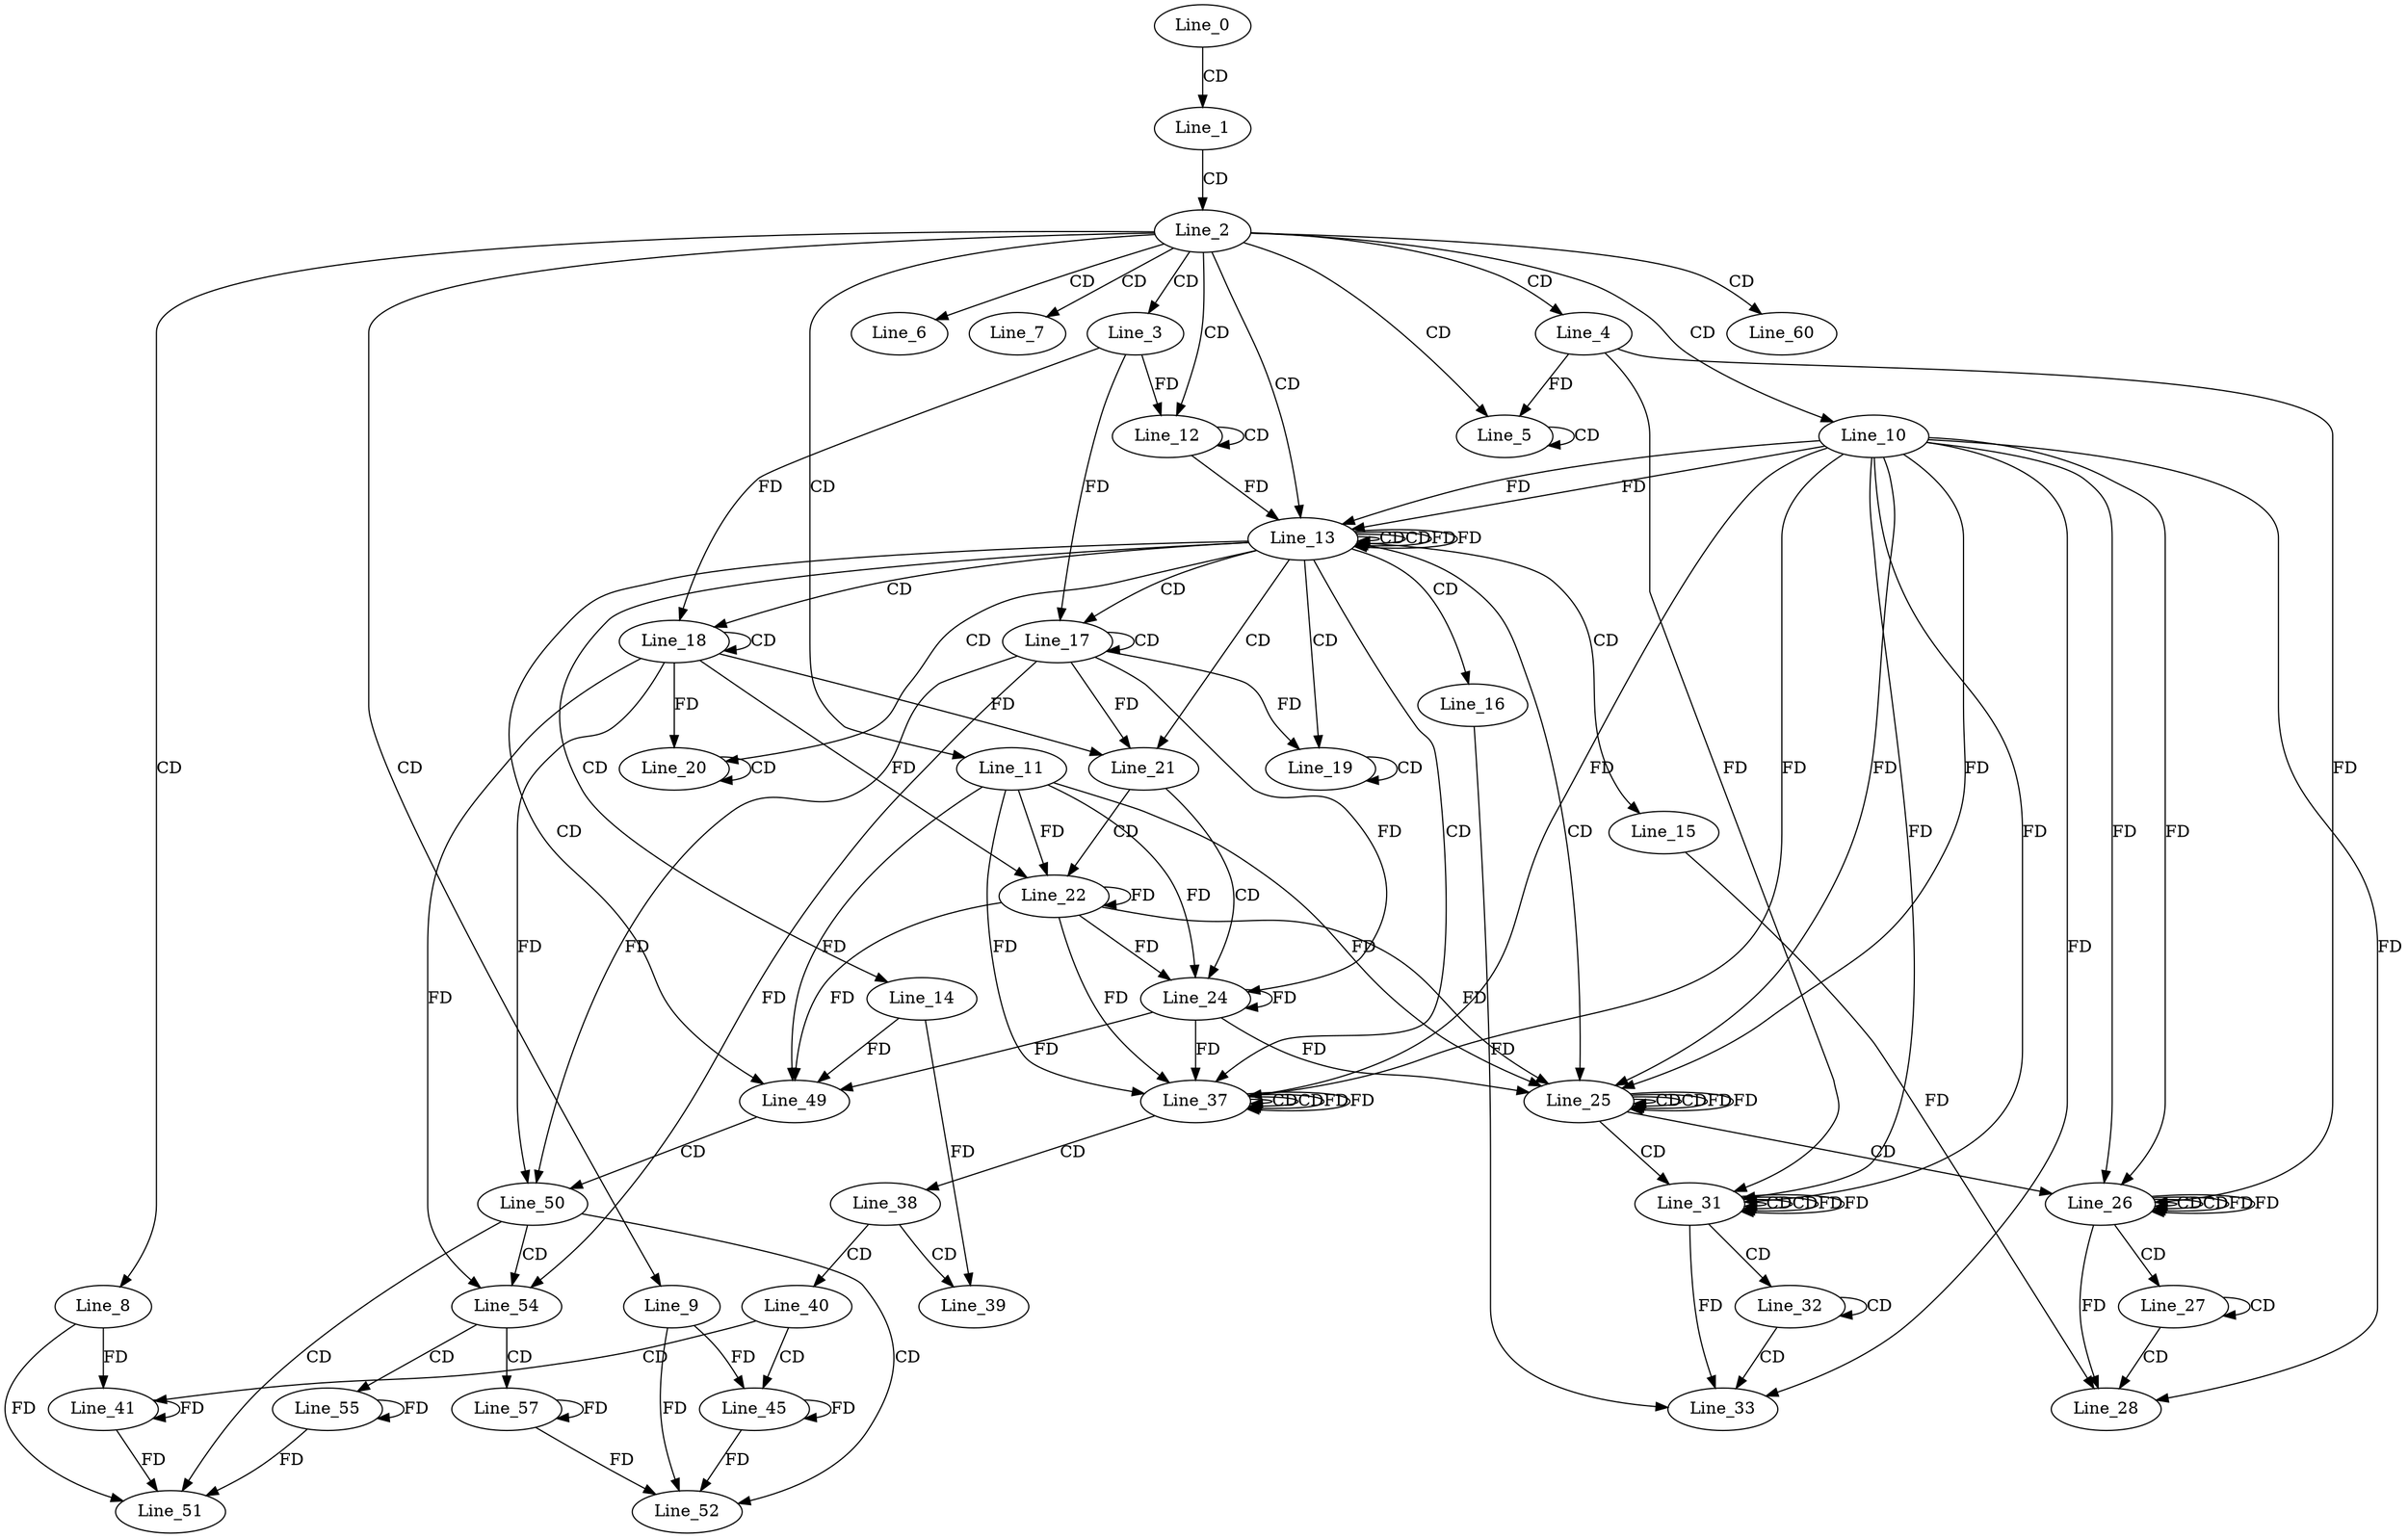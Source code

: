 digraph G {
  Line_0;
  Line_1;
  Line_2;
  Line_3;
  Line_4;
  Line_5;
  Line_5;
  Line_6;
  Line_7;
  Line_8;
  Line_9;
  Line_10;
  Line_11;
  Line_12;
  Line_12;
  Line_13;
  Line_13;
  Line_13;
  Line_14;
  Line_15;
  Line_16;
  Line_17;
  Line_17;
  Line_18;
  Line_18;
  Line_19;
  Line_19;
  Line_20;
  Line_20;
  Line_21;
  Line_21;
  Line_21;
  Line_22;
  Line_22;
  Line_24;
  Line_24;
  Line_25;
  Line_25;
  Line_25;
  Line_26;
  Line_26;
  Line_26;
  Line_26;
  Line_27;
  Line_27;
  Line_28;
  Line_28;
  Line_31;
  Line_31;
  Line_31;
  Line_31;
  Line_32;
  Line_32;
  Line_33;
  Line_33;
  Line_37;
  Line_37;
  Line_37;
  Line_38;
  Line_39;
  Line_40;
  Line_41;
  Line_45;
  Line_49;
  Line_50;
  Line_50;
  Line_50;
  Line_51;
  Line_52;
  Line_54;
  Line_54;
  Line_54;
  Line_55;
  Line_57;
  Line_60;
  Line_0 -> Line_1 [ label="CD" ];
  Line_1 -> Line_2 [ label="CD" ];
  Line_2 -> Line_3 [ label="CD" ];
  Line_2 -> Line_4 [ label="CD" ];
  Line_2 -> Line_5 [ label="CD" ];
  Line_5 -> Line_5 [ label="CD" ];
  Line_4 -> Line_5 [ label="FD" ];
  Line_2 -> Line_6 [ label="CD" ];
  Line_2 -> Line_7 [ label="CD" ];
  Line_2 -> Line_8 [ label="CD" ];
  Line_2 -> Line_9 [ label="CD" ];
  Line_2 -> Line_10 [ label="CD" ];
  Line_2 -> Line_11 [ label="CD" ];
  Line_2 -> Line_12 [ label="CD" ];
  Line_12 -> Line_12 [ label="CD" ];
  Line_3 -> Line_12 [ label="FD" ];
  Line_2 -> Line_13 [ label="CD" ];
  Line_13 -> Line_13 [ label="CD" ];
  Line_10 -> Line_13 [ label="FD" ];
  Line_12 -> Line_13 [ label="FD" ];
  Line_13 -> Line_13 [ label="CD" ];
  Line_13 -> Line_13 [ label="FD" ];
  Line_10 -> Line_13 [ label="FD" ];
  Line_13 -> Line_14 [ label="CD" ];
  Line_13 -> Line_15 [ label="CD" ];
  Line_13 -> Line_16 [ label="CD" ];
  Line_13 -> Line_17 [ label="CD" ];
  Line_17 -> Line_17 [ label="CD" ];
  Line_3 -> Line_17 [ label="FD" ];
  Line_13 -> Line_18 [ label="CD" ];
  Line_18 -> Line_18 [ label="CD" ];
  Line_3 -> Line_18 [ label="FD" ];
  Line_13 -> Line_19 [ label="CD" ];
  Line_19 -> Line_19 [ label="CD" ];
  Line_17 -> Line_19 [ label="FD" ];
  Line_13 -> Line_20 [ label="CD" ];
  Line_20 -> Line_20 [ label="CD" ];
  Line_18 -> Line_20 [ label="FD" ];
  Line_13 -> Line_21 [ label="CD" ];
  Line_17 -> Line_21 [ label="FD" ];
  Line_18 -> Line_21 [ label="FD" ];
  Line_21 -> Line_22 [ label="CD" ];
  Line_22 -> Line_22 [ label="FD" ];
  Line_11 -> Line_22 [ label="FD" ];
  Line_18 -> Line_22 [ label="FD" ];
  Line_21 -> Line_24 [ label="CD" ];
  Line_22 -> Line_24 [ label="FD" ];
  Line_24 -> Line_24 [ label="FD" ];
  Line_11 -> Line_24 [ label="FD" ];
  Line_17 -> Line_24 [ label="FD" ];
  Line_13 -> Line_25 [ label="CD" ];
  Line_25 -> Line_25 [ label="CD" ];
  Line_10 -> Line_25 [ label="FD" ];
  Line_22 -> Line_25 [ label="FD" ];
  Line_24 -> Line_25 [ label="FD" ];
  Line_11 -> Line_25 [ label="FD" ];
  Line_25 -> Line_25 [ label="CD" ];
  Line_25 -> Line_25 [ label="FD" ];
  Line_10 -> Line_25 [ label="FD" ];
  Line_25 -> Line_26 [ label="CD" ];
  Line_26 -> Line_26 [ label="CD" ];
  Line_10 -> Line_26 [ label="FD" ];
  Line_4 -> Line_26 [ label="FD" ];
  Line_26 -> Line_26 [ label="CD" ];
  Line_26 -> Line_26 [ label="FD" ];
  Line_10 -> Line_26 [ label="FD" ];
  Line_26 -> Line_27 [ label="CD" ];
  Line_27 -> Line_27 [ label="CD" ];
  Line_27 -> Line_28 [ label="CD" ];
  Line_26 -> Line_28 [ label="FD" ];
  Line_10 -> Line_28 [ label="FD" ];
  Line_15 -> Line_28 [ label="FD" ];
  Line_25 -> Line_31 [ label="CD" ];
  Line_31 -> Line_31 [ label="CD" ];
  Line_10 -> Line_31 [ label="FD" ];
  Line_4 -> Line_31 [ label="FD" ];
  Line_31 -> Line_31 [ label="CD" ];
  Line_31 -> Line_31 [ label="FD" ];
  Line_10 -> Line_31 [ label="FD" ];
  Line_31 -> Line_32 [ label="CD" ];
  Line_32 -> Line_32 [ label="CD" ];
  Line_32 -> Line_33 [ label="CD" ];
  Line_31 -> Line_33 [ label="FD" ];
  Line_10 -> Line_33 [ label="FD" ];
  Line_16 -> Line_33 [ label="FD" ];
  Line_13 -> Line_37 [ label="CD" ];
  Line_37 -> Line_37 [ label="CD" ];
  Line_10 -> Line_37 [ label="FD" ];
  Line_22 -> Line_37 [ label="FD" ];
  Line_24 -> Line_37 [ label="FD" ];
  Line_11 -> Line_37 [ label="FD" ];
  Line_37 -> Line_37 [ label="CD" ];
  Line_37 -> Line_37 [ label="FD" ];
  Line_10 -> Line_37 [ label="FD" ];
  Line_37 -> Line_38 [ label="CD" ];
  Line_38 -> Line_39 [ label="CD" ];
  Line_14 -> Line_39 [ label="FD" ];
  Line_38 -> Line_40 [ label="CD" ];
  Line_40 -> Line_41 [ label="CD" ];
  Line_41 -> Line_41 [ label="FD" ];
  Line_8 -> Line_41 [ label="FD" ];
  Line_40 -> Line_45 [ label="CD" ];
  Line_45 -> Line_45 [ label="FD" ];
  Line_9 -> Line_45 [ label="FD" ];
  Line_13 -> Line_49 [ label="CD" ];
  Line_14 -> Line_49 [ label="FD" ];
  Line_22 -> Line_49 [ label="FD" ];
  Line_24 -> Line_49 [ label="FD" ];
  Line_11 -> Line_49 [ label="FD" ];
  Line_49 -> Line_50 [ label="CD" ];
  Line_17 -> Line_50 [ label="FD" ];
  Line_18 -> Line_50 [ label="FD" ];
  Line_50 -> Line_51 [ label="CD" ];
  Line_41 -> Line_51 [ label="FD" ];
  Line_8 -> Line_51 [ label="FD" ];
  Line_50 -> Line_52 [ label="CD" ];
  Line_45 -> Line_52 [ label="FD" ];
  Line_9 -> Line_52 [ label="FD" ];
  Line_50 -> Line_54 [ label="CD" ];
  Line_17 -> Line_54 [ label="FD" ];
  Line_18 -> Line_54 [ label="FD" ];
  Line_54 -> Line_55 [ label="CD" ];
  Line_55 -> Line_55 [ label="FD" ];
  Line_54 -> Line_57 [ label="CD" ];
  Line_57 -> Line_57 [ label="FD" ];
  Line_2 -> Line_60 [ label="CD" ];
  Line_13 -> Line_13 [ label="FD" ];
  Line_55 -> Line_51 [ label="FD" ];
  Line_57 -> Line_52 [ label="FD" ];
  Line_25 -> Line_25 [ label="FD" ];
  Line_26 -> Line_26 [ label="FD" ];
  Line_31 -> Line_31 [ label="FD" ];
  Line_37 -> Line_37 [ label="FD" ];
}
